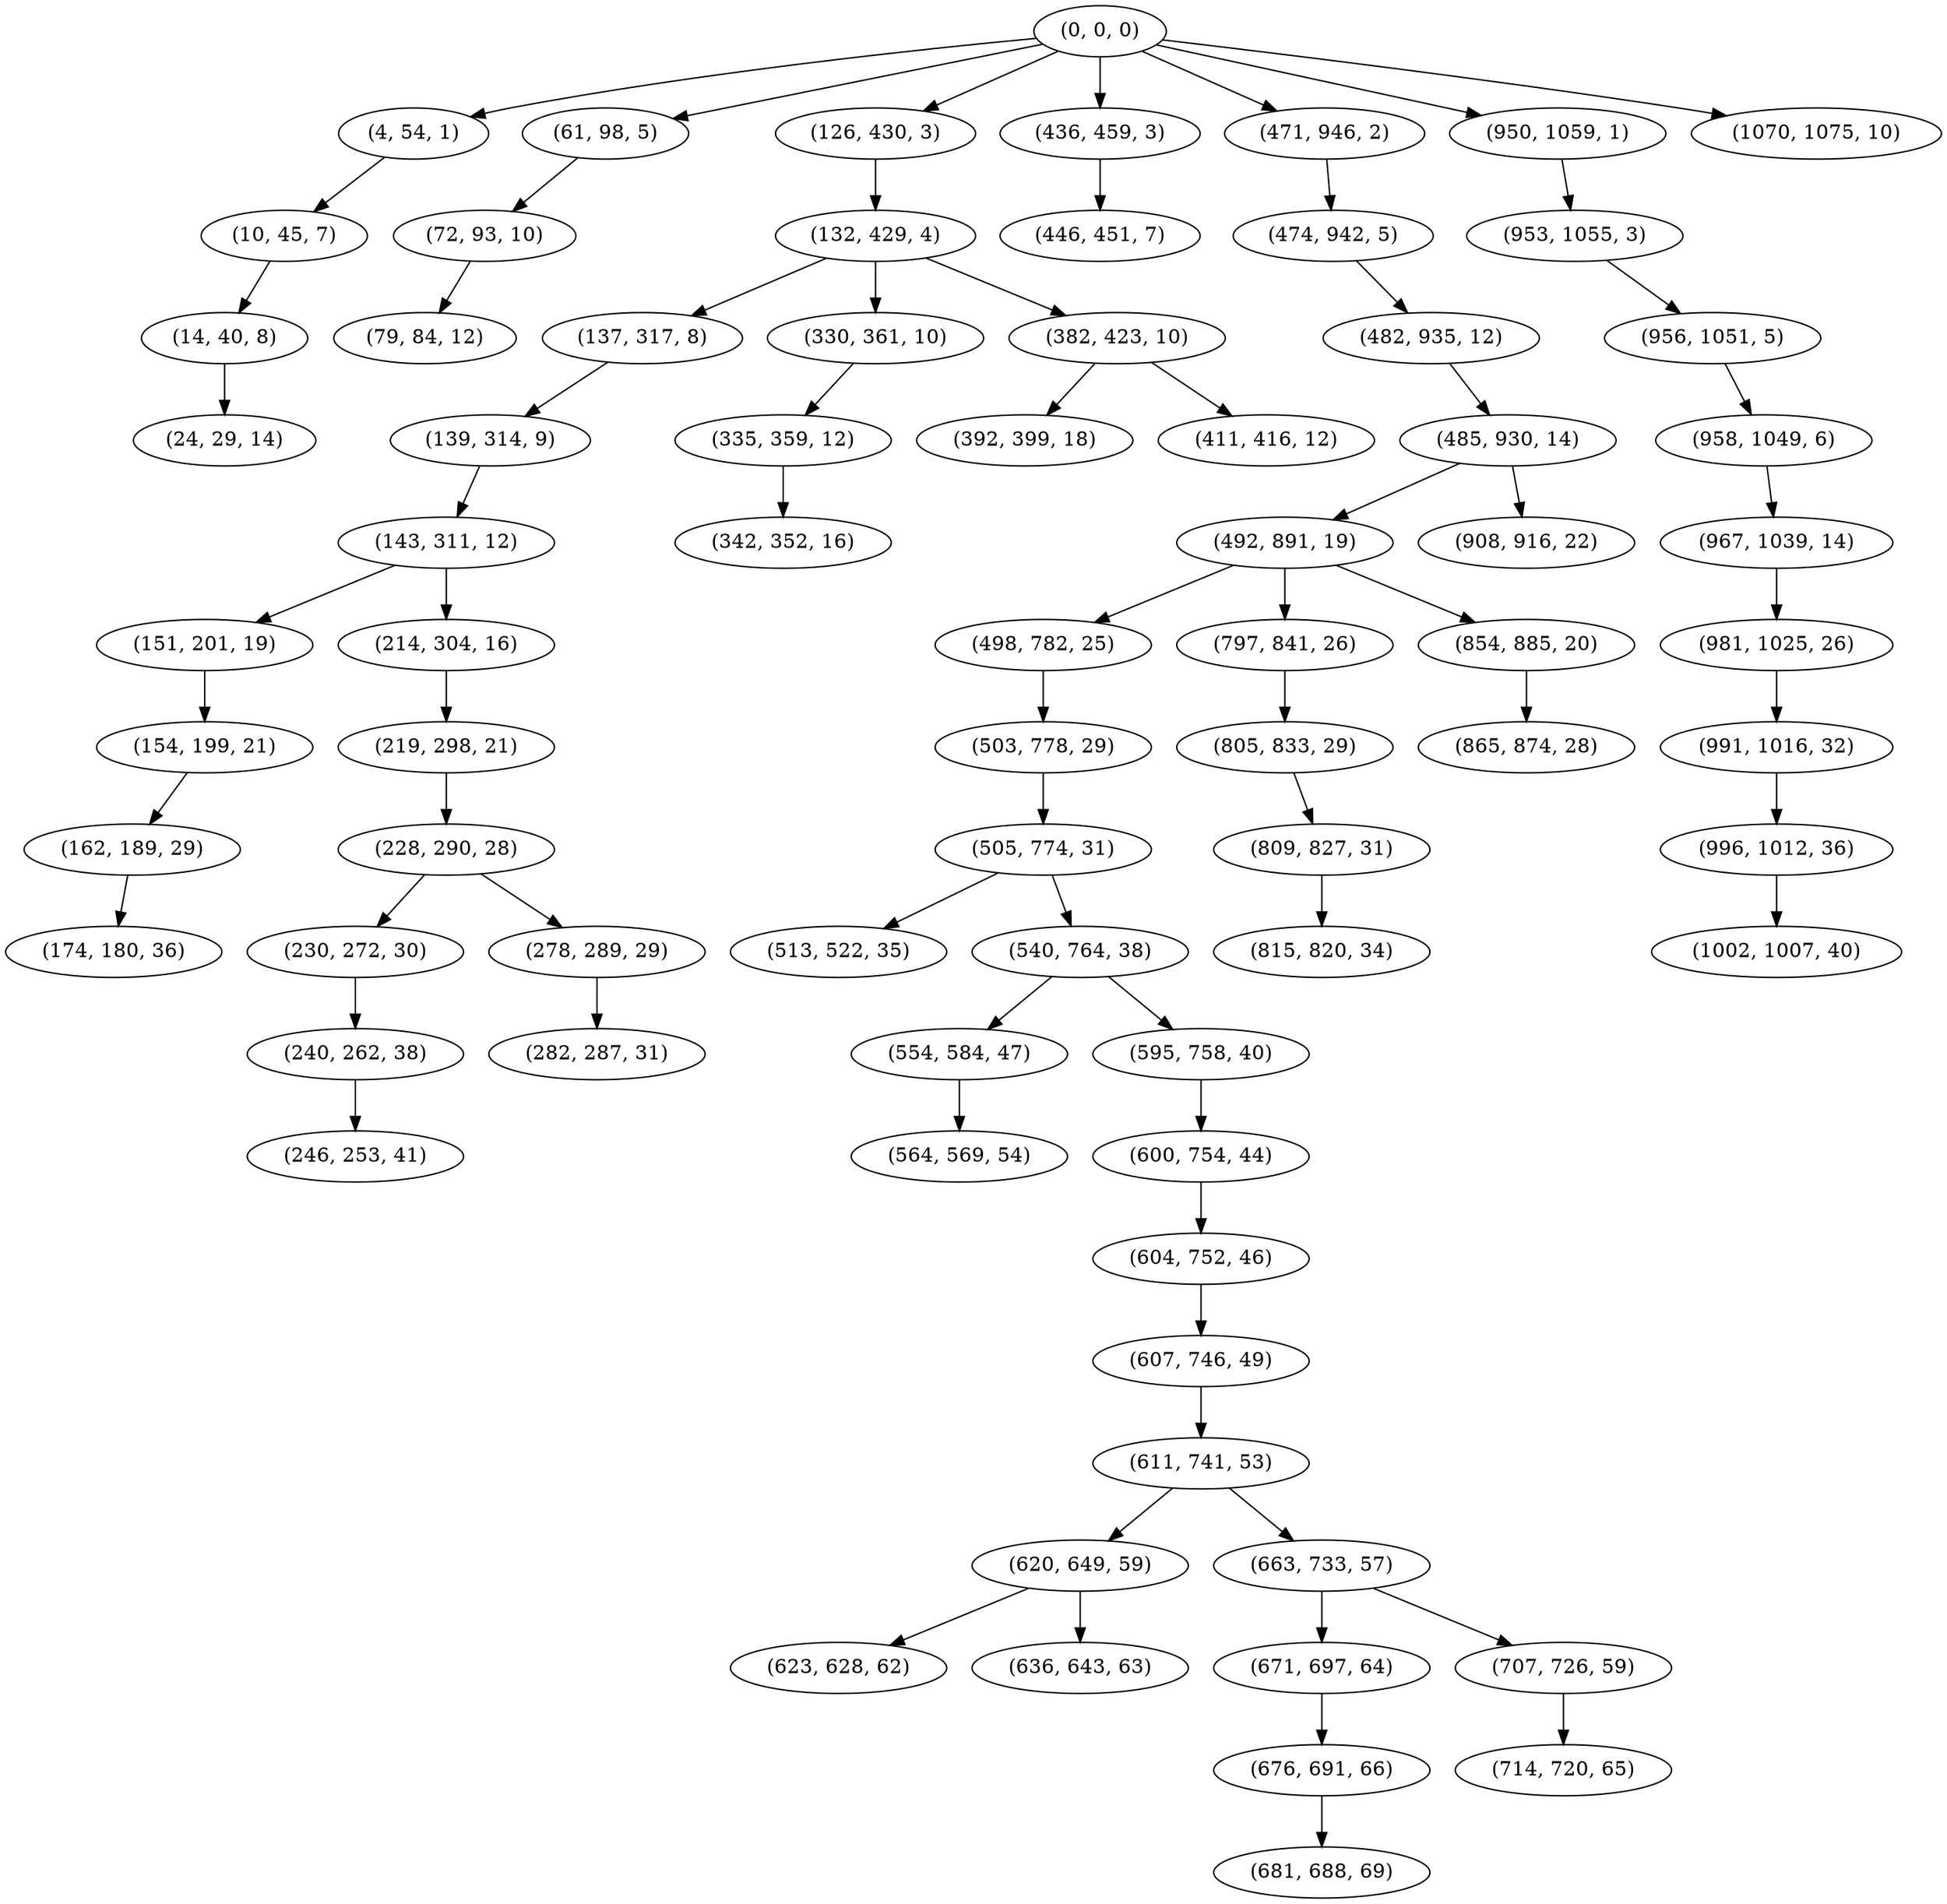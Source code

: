 digraph tree {
    "(0, 0, 0)";
    "(4, 54, 1)";
    "(10, 45, 7)";
    "(14, 40, 8)";
    "(24, 29, 14)";
    "(61, 98, 5)";
    "(72, 93, 10)";
    "(79, 84, 12)";
    "(126, 430, 3)";
    "(132, 429, 4)";
    "(137, 317, 8)";
    "(139, 314, 9)";
    "(143, 311, 12)";
    "(151, 201, 19)";
    "(154, 199, 21)";
    "(162, 189, 29)";
    "(174, 180, 36)";
    "(214, 304, 16)";
    "(219, 298, 21)";
    "(228, 290, 28)";
    "(230, 272, 30)";
    "(240, 262, 38)";
    "(246, 253, 41)";
    "(278, 289, 29)";
    "(282, 287, 31)";
    "(330, 361, 10)";
    "(335, 359, 12)";
    "(342, 352, 16)";
    "(382, 423, 10)";
    "(392, 399, 18)";
    "(411, 416, 12)";
    "(436, 459, 3)";
    "(446, 451, 7)";
    "(471, 946, 2)";
    "(474, 942, 5)";
    "(482, 935, 12)";
    "(485, 930, 14)";
    "(492, 891, 19)";
    "(498, 782, 25)";
    "(503, 778, 29)";
    "(505, 774, 31)";
    "(513, 522, 35)";
    "(540, 764, 38)";
    "(554, 584, 47)";
    "(564, 569, 54)";
    "(595, 758, 40)";
    "(600, 754, 44)";
    "(604, 752, 46)";
    "(607, 746, 49)";
    "(611, 741, 53)";
    "(620, 649, 59)";
    "(623, 628, 62)";
    "(636, 643, 63)";
    "(663, 733, 57)";
    "(671, 697, 64)";
    "(676, 691, 66)";
    "(681, 688, 69)";
    "(707, 726, 59)";
    "(714, 720, 65)";
    "(797, 841, 26)";
    "(805, 833, 29)";
    "(809, 827, 31)";
    "(815, 820, 34)";
    "(854, 885, 20)";
    "(865, 874, 28)";
    "(908, 916, 22)";
    "(950, 1059, 1)";
    "(953, 1055, 3)";
    "(956, 1051, 5)";
    "(958, 1049, 6)";
    "(967, 1039, 14)";
    "(981, 1025, 26)";
    "(991, 1016, 32)";
    "(996, 1012, 36)";
    "(1002, 1007, 40)";
    "(1070, 1075, 10)";
    "(0, 0, 0)" -> "(4, 54, 1)";
    "(0, 0, 0)" -> "(61, 98, 5)";
    "(0, 0, 0)" -> "(126, 430, 3)";
    "(0, 0, 0)" -> "(436, 459, 3)";
    "(0, 0, 0)" -> "(471, 946, 2)";
    "(0, 0, 0)" -> "(950, 1059, 1)";
    "(0, 0, 0)" -> "(1070, 1075, 10)";
    "(4, 54, 1)" -> "(10, 45, 7)";
    "(10, 45, 7)" -> "(14, 40, 8)";
    "(14, 40, 8)" -> "(24, 29, 14)";
    "(61, 98, 5)" -> "(72, 93, 10)";
    "(72, 93, 10)" -> "(79, 84, 12)";
    "(126, 430, 3)" -> "(132, 429, 4)";
    "(132, 429, 4)" -> "(137, 317, 8)";
    "(132, 429, 4)" -> "(330, 361, 10)";
    "(132, 429, 4)" -> "(382, 423, 10)";
    "(137, 317, 8)" -> "(139, 314, 9)";
    "(139, 314, 9)" -> "(143, 311, 12)";
    "(143, 311, 12)" -> "(151, 201, 19)";
    "(143, 311, 12)" -> "(214, 304, 16)";
    "(151, 201, 19)" -> "(154, 199, 21)";
    "(154, 199, 21)" -> "(162, 189, 29)";
    "(162, 189, 29)" -> "(174, 180, 36)";
    "(214, 304, 16)" -> "(219, 298, 21)";
    "(219, 298, 21)" -> "(228, 290, 28)";
    "(228, 290, 28)" -> "(230, 272, 30)";
    "(228, 290, 28)" -> "(278, 289, 29)";
    "(230, 272, 30)" -> "(240, 262, 38)";
    "(240, 262, 38)" -> "(246, 253, 41)";
    "(278, 289, 29)" -> "(282, 287, 31)";
    "(330, 361, 10)" -> "(335, 359, 12)";
    "(335, 359, 12)" -> "(342, 352, 16)";
    "(382, 423, 10)" -> "(392, 399, 18)";
    "(382, 423, 10)" -> "(411, 416, 12)";
    "(436, 459, 3)" -> "(446, 451, 7)";
    "(471, 946, 2)" -> "(474, 942, 5)";
    "(474, 942, 5)" -> "(482, 935, 12)";
    "(482, 935, 12)" -> "(485, 930, 14)";
    "(485, 930, 14)" -> "(492, 891, 19)";
    "(485, 930, 14)" -> "(908, 916, 22)";
    "(492, 891, 19)" -> "(498, 782, 25)";
    "(492, 891, 19)" -> "(797, 841, 26)";
    "(492, 891, 19)" -> "(854, 885, 20)";
    "(498, 782, 25)" -> "(503, 778, 29)";
    "(503, 778, 29)" -> "(505, 774, 31)";
    "(505, 774, 31)" -> "(513, 522, 35)";
    "(505, 774, 31)" -> "(540, 764, 38)";
    "(540, 764, 38)" -> "(554, 584, 47)";
    "(540, 764, 38)" -> "(595, 758, 40)";
    "(554, 584, 47)" -> "(564, 569, 54)";
    "(595, 758, 40)" -> "(600, 754, 44)";
    "(600, 754, 44)" -> "(604, 752, 46)";
    "(604, 752, 46)" -> "(607, 746, 49)";
    "(607, 746, 49)" -> "(611, 741, 53)";
    "(611, 741, 53)" -> "(620, 649, 59)";
    "(611, 741, 53)" -> "(663, 733, 57)";
    "(620, 649, 59)" -> "(623, 628, 62)";
    "(620, 649, 59)" -> "(636, 643, 63)";
    "(663, 733, 57)" -> "(671, 697, 64)";
    "(663, 733, 57)" -> "(707, 726, 59)";
    "(671, 697, 64)" -> "(676, 691, 66)";
    "(676, 691, 66)" -> "(681, 688, 69)";
    "(707, 726, 59)" -> "(714, 720, 65)";
    "(797, 841, 26)" -> "(805, 833, 29)";
    "(805, 833, 29)" -> "(809, 827, 31)";
    "(809, 827, 31)" -> "(815, 820, 34)";
    "(854, 885, 20)" -> "(865, 874, 28)";
    "(950, 1059, 1)" -> "(953, 1055, 3)";
    "(953, 1055, 3)" -> "(956, 1051, 5)";
    "(956, 1051, 5)" -> "(958, 1049, 6)";
    "(958, 1049, 6)" -> "(967, 1039, 14)";
    "(967, 1039, 14)" -> "(981, 1025, 26)";
    "(981, 1025, 26)" -> "(991, 1016, 32)";
    "(991, 1016, 32)" -> "(996, 1012, 36)";
    "(996, 1012, 36)" -> "(1002, 1007, 40)";
}
